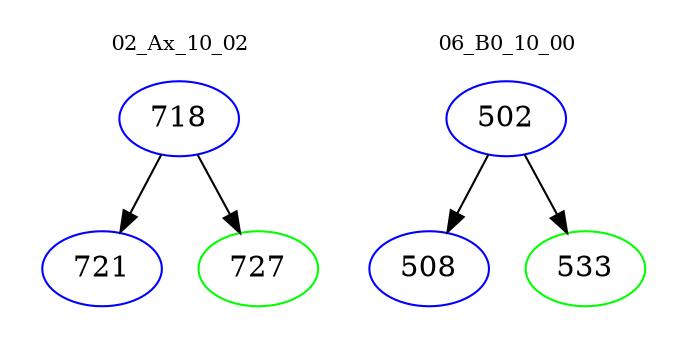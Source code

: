 digraph{
subgraph cluster_0 {
color = white
label = "02_Ax_10_02";
fontsize=10;
T0_718 [label="718", color="blue"]
T0_718 -> T0_721 [color="black"]
T0_721 [label="721", color="blue"]
T0_718 -> T0_727 [color="black"]
T0_727 [label="727", color="green"]
}
subgraph cluster_1 {
color = white
label = "06_B0_10_00";
fontsize=10;
T1_502 [label="502", color="blue"]
T1_502 -> T1_508 [color="black"]
T1_508 [label="508", color="blue"]
T1_502 -> T1_533 [color="black"]
T1_533 [label="533", color="green"]
}
}
